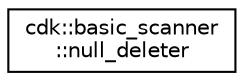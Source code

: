 digraph "Graphical Class Hierarchy"
{
 // INTERACTIVE_SVG=YES
 // LATEX_PDF_SIZE
  edge [fontname="Helvetica",fontsize="10",labelfontname="Helvetica",labelfontsize="10"];
  node [fontname="Helvetica",fontsize="10",shape=record];
  rankdir="LR";
  Node0 [label="cdk::basic_scanner\l::null_deleter",height=0.2,width=0.4,color="black", fillcolor="white", style="filled",URL="$structcdk_1_1basic__scanner_1_1null__deleter.html",tooltip=" "];
}
